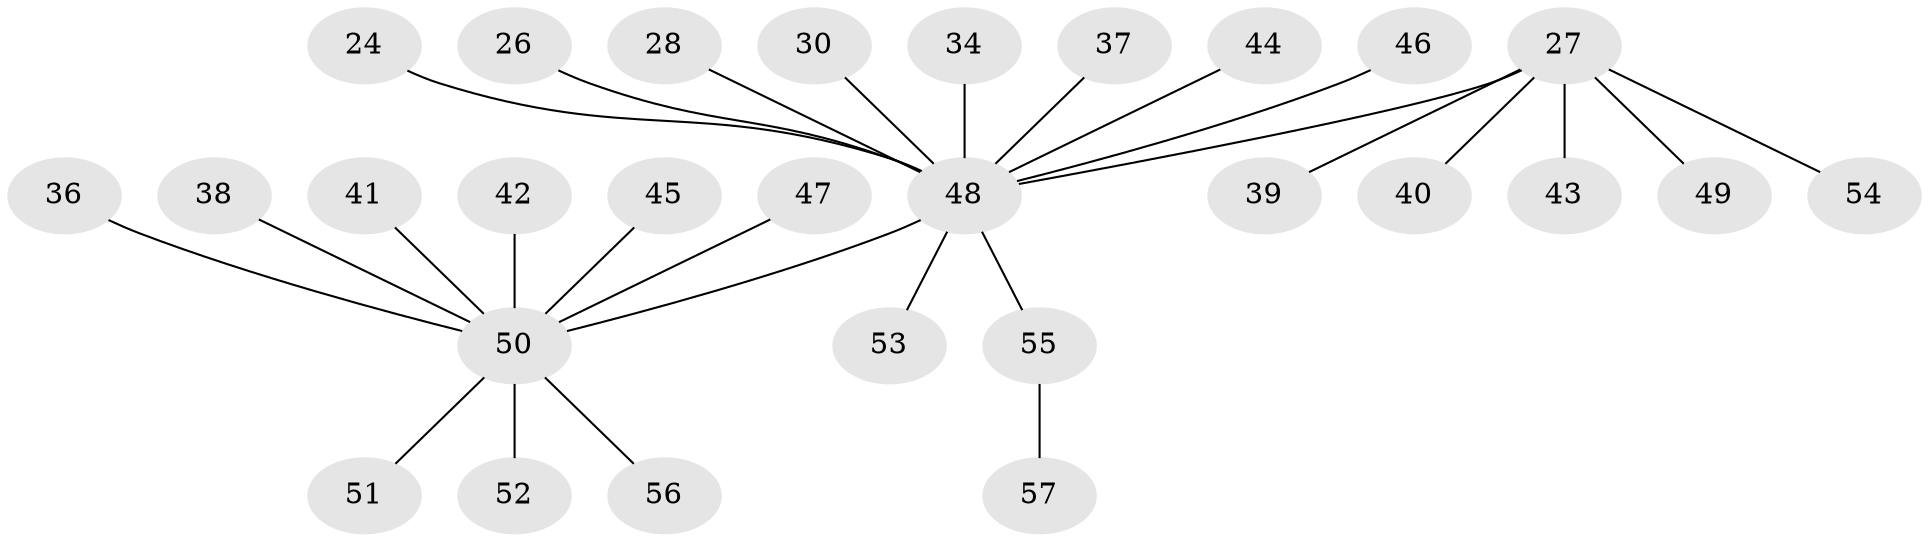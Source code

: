 // original degree distribution, {6: 0.017543859649122806, 7: 0.017543859649122806, 2: 0.2631578947368421, 5: 0.017543859649122806, 4: 0.12280701754385964, 1: 0.5263157894736842, 3: 0.03508771929824561}
// Generated by graph-tools (version 1.1) at 2025/53/03/09/25 04:53:05]
// undirected, 28 vertices, 27 edges
graph export_dot {
graph [start="1"]
  node [color=gray90,style=filled];
  24;
  26;
  27 [super="+16+18+20"];
  28;
  30;
  34;
  36;
  37;
  38;
  39;
  40;
  41;
  42;
  43;
  44;
  45;
  46;
  47;
  48 [super="+17+14+21+35"];
  49;
  50 [super="+3+23+22+33"];
  51;
  52;
  53;
  54;
  55;
  56;
  57;
  24 -- 48;
  26 -- 48;
  27 -- 39;
  27 -- 43;
  27 -- 49;
  27 -- 54;
  27 -- 40;
  27 -- 48;
  28 -- 48;
  30 -- 48;
  34 -- 48;
  36 -- 50;
  37 -- 48;
  38 -- 50;
  41 -- 50;
  42 -- 50;
  44 -- 48;
  45 -- 50;
  46 -- 48;
  47 -- 50;
  48 -- 53;
  48 -- 50;
  48 -- 55;
  50 -- 56;
  50 -- 51;
  50 -- 52;
  55 -- 57;
}
